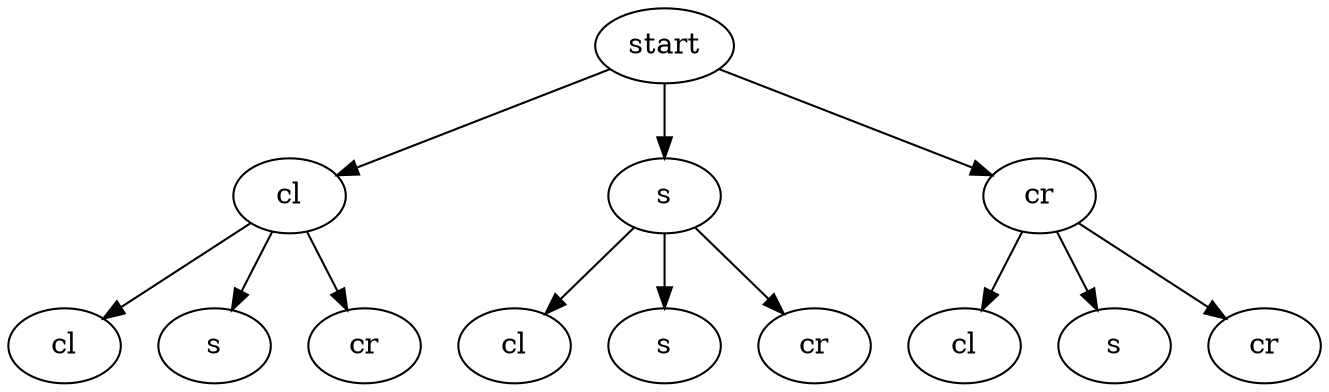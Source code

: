 digraph {
{0 [label="start"]}->{a1 [label="cl"]}
{0 [label="start"]}->{a2 [label="s"]}
{0 [label="start"]}->{a3 [label="cr"]}

{a1}->{b1 [label="cl"]}
{a1}->{b2 [label="s"]}
{a1}->{b3 [label="cr"]}
{a2}->{b4 [label="cl"]}
{a2}->{b5 [label="s"]}
{a2}->{b6 [label="cr"]}
{a3}->{b7 [label="cl"]}
{a3}->{b8 [label="s"]}
{a3}->{b9 [label="cr"]}
}
